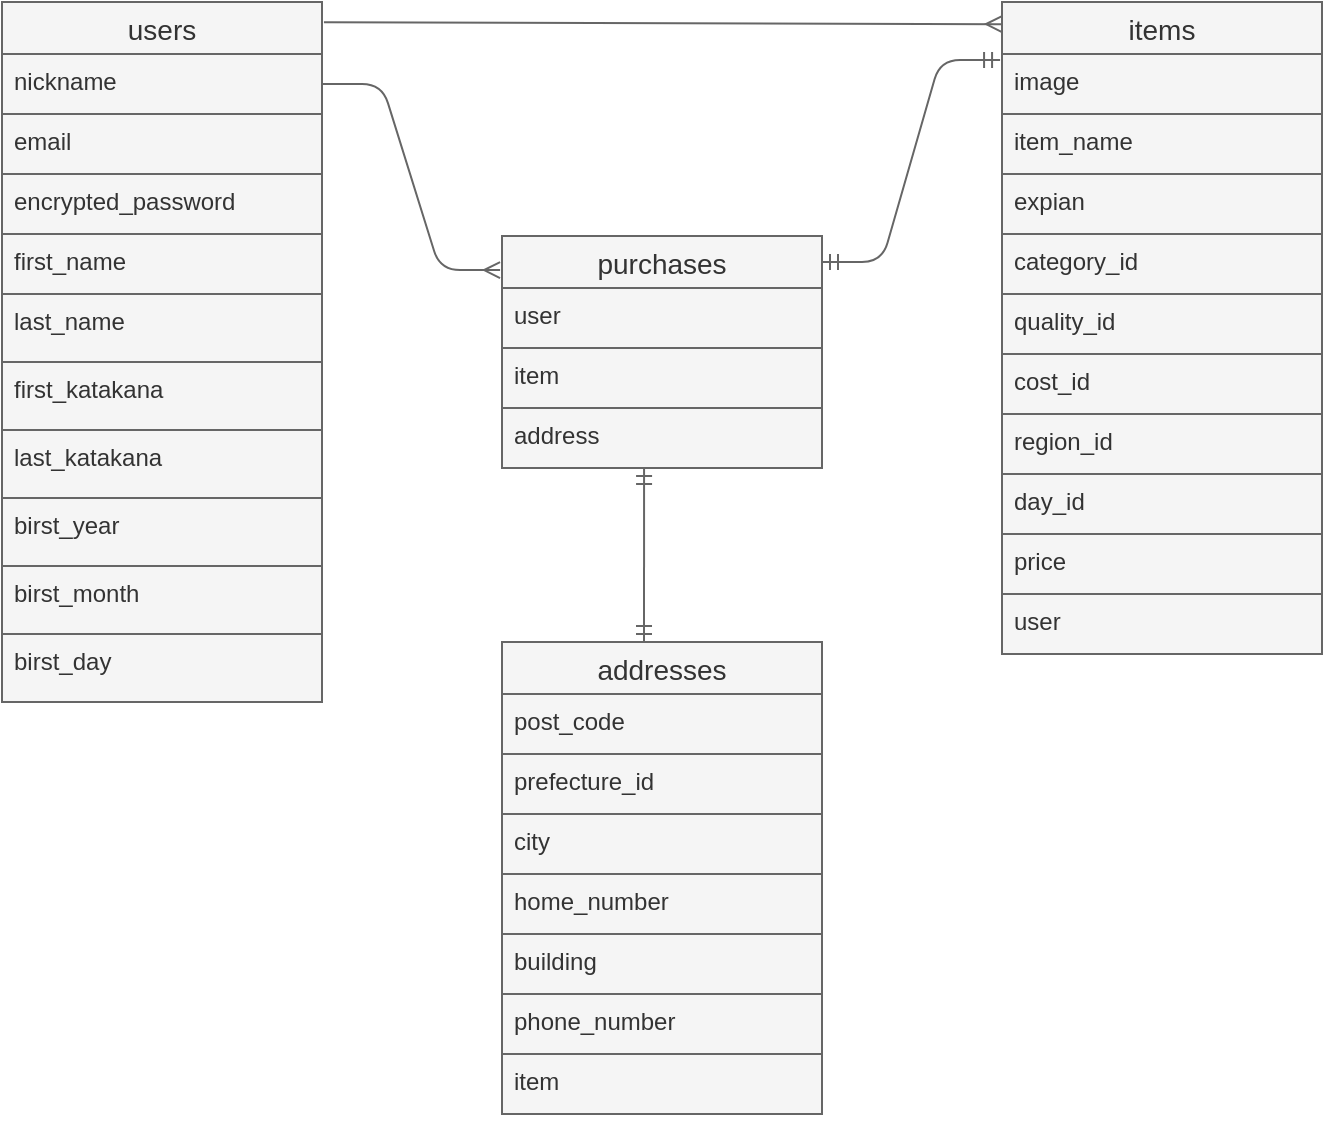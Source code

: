 <mxfile>
    <diagram id="81fW_L-Npjpoqmmok2EW" name="ページ1">
        <mxGraphModel dx="736" dy="568" grid="1" gridSize="10" guides="1" tooltips="1" connect="1" arrows="1" fold="1" page="1" pageScale="1" pageWidth="827" pageHeight="1169" background="#ffffff" math="0" shadow="0">
            <root>
                <mxCell id="0"/>
                <mxCell id="1" parent="0"/>
                <mxCell id="20" value="users" style="swimlane;fontStyle=0;childLayout=stackLayout;horizontal=1;startSize=26;horizontalStack=0;resizeParent=1;resizeParentMax=0;resizeLast=0;collapsible=1;marginBottom=0;align=center;fontSize=14;fillColor=#f5f5f5;fontColor=#333333;strokeColor=#666666;" vertex="1" parent="1">
                    <mxGeometry x="40" y="40" width="160" height="350" as="geometry"/>
                </mxCell>
                <mxCell id="21" value="nickname" style="text;strokeColor=#666666;fillColor=#f5f5f5;spacingLeft=4;spacingRight=4;overflow=hidden;rotatable=0;points=[[0,0.5],[1,0.5]];portConstraint=eastwest;fontSize=12;fontColor=#333333;" vertex="1" parent="20">
                    <mxGeometry y="26" width="160" height="30" as="geometry"/>
                </mxCell>
                <mxCell id="23" value="email" style="text;strokeColor=#666666;fillColor=#f5f5f5;spacingLeft=4;spacingRight=4;overflow=hidden;rotatable=0;points=[[0,0.5],[1,0.5]];portConstraint=eastwest;fontSize=12;fontColor=#333333;" vertex="1" parent="20">
                    <mxGeometry y="56" width="160" height="30" as="geometry"/>
                </mxCell>
                <mxCell id="30" value="encrypted_password " style="text;strokeColor=#666666;fillColor=#f5f5f5;spacingLeft=4;spacingRight=4;overflow=hidden;rotatable=0;points=[[0,0.5],[1,0.5]];portConstraint=eastwest;fontSize=12;fontColor=#333333;" vertex="1" parent="20">
                    <mxGeometry y="86" width="160" height="30" as="geometry"/>
                </mxCell>
                <mxCell id="33" value="first_name" style="text;strokeColor=#666666;fillColor=#f5f5f5;spacingLeft=4;spacingRight=4;overflow=hidden;rotatable=0;points=[[0,0.5],[1,0.5]];portConstraint=eastwest;fontSize=12;fontColor=#333333;" vertex="1" parent="20">
                    <mxGeometry y="116" width="160" height="30" as="geometry"/>
                </mxCell>
                <mxCell id="34" value="last_name" style="text;strokeColor=#666666;fillColor=#f5f5f5;spacingLeft=4;spacingRight=4;overflow=hidden;rotatable=0;points=[[0,0.5],[1,0.5]];portConstraint=eastwest;fontSize=12;fontColor=#333333;" vertex="1" parent="20">
                    <mxGeometry y="146" width="160" height="34" as="geometry"/>
                </mxCell>
                <mxCell id="36" value="first_katakana" style="text;strokeColor=#666666;fillColor=#f5f5f5;spacingLeft=4;spacingRight=4;overflow=hidden;rotatable=0;points=[[0,0.5],[1,0.5]];portConstraint=eastwest;fontSize=12;fontColor=#333333;" vertex="1" parent="20">
                    <mxGeometry y="180" width="160" height="34" as="geometry"/>
                </mxCell>
                <mxCell id="37" value="last_katakana" style="text;strokeColor=#666666;fillColor=#f5f5f5;spacingLeft=4;spacingRight=4;overflow=hidden;rotatable=0;points=[[0,0.5],[1,0.5]];portConstraint=eastwest;fontSize=12;fontColor=#333333;" vertex="1" parent="20">
                    <mxGeometry y="214" width="160" height="34" as="geometry"/>
                </mxCell>
                <mxCell id="38" value="birst_year" style="text;strokeColor=#666666;fillColor=#f5f5f5;spacingLeft=4;spacingRight=4;overflow=hidden;rotatable=0;points=[[0,0.5],[1,0.5]];portConstraint=eastwest;fontSize=12;fontColor=#333333;" vertex="1" parent="20">
                    <mxGeometry y="248" width="160" height="34" as="geometry"/>
                </mxCell>
                <mxCell id="39" value="birst_month" style="text;strokeColor=#666666;fillColor=#f5f5f5;spacingLeft=4;spacingRight=4;overflow=hidden;rotatable=0;points=[[0,0.5],[1,0.5]];portConstraint=eastwest;fontSize=12;fontColor=#333333;" vertex="1" parent="20">
                    <mxGeometry y="282" width="160" height="34" as="geometry"/>
                </mxCell>
                <mxCell id="40" value="birst_day" style="text;strokeColor=#666666;fillColor=#f5f5f5;spacingLeft=4;spacingRight=4;overflow=hidden;rotatable=0;points=[[0,0.5],[1,0.5]];portConstraint=eastwest;fontSize=12;fontColor=#333333;" vertex="1" parent="20">
                    <mxGeometry y="316" width="160" height="34" as="geometry"/>
                </mxCell>
                <mxCell id="41" value="items" style="swimlane;fontStyle=0;childLayout=stackLayout;horizontal=1;startSize=26;horizontalStack=0;resizeParent=1;resizeParentMax=0;resizeLast=0;collapsible=1;marginBottom=0;align=center;fontSize=14;strokeWidth=1;perimeterSpacing=0;flipH=0;flipV=0;fillColor=#f5f5f5;fontColor=#333333;strokeColor=#666666;" vertex="1" parent="1">
                    <mxGeometry x="540" y="40" width="160" height="326" as="geometry"/>
                </mxCell>
                <mxCell id="42" value="image" style="text;strokeColor=#666666;fillColor=#f5f5f5;spacingLeft=4;spacingRight=4;overflow=hidden;rotatable=0;points=[[0,0.5],[1,0.5]];portConstraint=eastwest;fontSize=12;fontColor=#333333;" vertex="1" parent="41">
                    <mxGeometry y="26" width="160" height="30" as="geometry"/>
                </mxCell>
                <mxCell id="43" value="item_name" style="text;strokeColor=#666666;fillColor=#f5f5f5;spacingLeft=4;spacingRight=4;overflow=hidden;rotatable=0;points=[[0,0.5],[1,0.5]];portConstraint=eastwest;fontSize=12;fontColor=#333333;" vertex="1" parent="41">
                    <mxGeometry y="56" width="160" height="30" as="geometry"/>
                </mxCell>
                <mxCell id="44" value="expian" style="text;strokeColor=#666666;fillColor=#f5f5f5;spacingLeft=4;spacingRight=4;overflow=hidden;rotatable=0;points=[[0,0.5],[1,0.5]];portConstraint=eastwest;fontSize=12;fontColor=#333333;" vertex="1" parent="41">
                    <mxGeometry y="86" width="160" height="30" as="geometry"/>
                </mxCell>
                <mxCell id="47" value="category_id" style="text;strokeColor=#666666;fillColor=#f5f5f5;spacingLeft=4;spacingRight=4;overflow=hidden;rotatable=0;points=[[0,0.5],[1,0.5]];portConstraint=eastwest;fontSize=12;fontColor=#333333;" vertex="1" parent="41">
                    <mxGeometry y="116" width="160" height="30" as="geometry"/>
                </mxCell>
                <mxCell id="48" value="quality_id" style="text;strokeColor=#666666;fillColor=#f5f5f5;spacingLeft=4;spacingRight=4;overflow=hidden;rotatable=0;points=[[0,0.5],[1,0.5]];portConstraint=eastwest;fontSize=12;fontColor=#333333;" vertex="1" parent="41">
                    <mxGeometry y="146" width="160" height="30" as="geometry"/>
                </mxCell>
                <mxCell id="49" value="cost_id" style="text;strokeColor=#666666;fillColor=#f5f5f5;spacingLeft=4;spacingRight=4;overflow=hidden;rotatable=0;points=[[0,0.5],[1,0.5]];portConstraint=eastwest;fontSize=12;fontColor=#333333;" vertex="1" parent="41">
                    <mxGeometry y="176" width="160" height="30" as="geometry"/>
                </mxCell>
                <mxCell id="50" value="region_id" style="text;strokeColor=#666666;fillColor=#f5f5f5;spacingLeft=4;spacingRight=4;overflow=hidden;rotatable=0;points=[[0,0.5],[1,0.5]];portConstraint=eastwest;fontSize=12;fontColor=#333333;" vertex="1" parent="41">
                    <mxGeometry y="206" width="160" height="30" as="geometry"/>
                </mxCell>
                <mxCell id="51" value="day_id" style="text;strokeColor=#666666;fillColor=#f5f5f5;spacingLeft=4;spacingRight=4;overflow=hidden;rotatable=0;points=[[0,0.5],[1,0.5]];portConstraint=eastwest;fontSize=12;fontColor=#333333;" vertex="1" parent="41">
                    <mxGeometry y="236" width="160" height="30" as="geometry"/>
                </mxCell>
                <mxCell id="52" value="price" style="text;strokeColor=#666666;fillColor=#f5f5f5;spacingLeft=4;spacingRight=4;overflow=hidden;rotatable=0;points=[[0,0.5],[1,0.5]];portConstraint=eastwest;fontSize=12;fontColor=#333333;" vertex="1" parent="41">
                    <mxGeometry y="266" width="160" height="30" as="geometry"/>
                </mxCell>
                <mxCell id="53" value="user" style="text;strokeColor=#666666;fillColor=#f5f5f5;spacingLeft=4;spacingRight=4;overflow=hidden;rotatable=0;points=[[0,0.5],[1,0.5]];portConstraint=eastwest;fontSize=12;fontColor=#333333;" vertex="1" parent="41">
                    <mxGeometry y="296" width="160" height="30" as="geometry"/>
                </mxCell>
                <mxCell id="57" value="purchases" style="swimlane;fontStyle=0;childLayout=stackLayout;horizontal=1;startSize=26;horizontalStack=0;resizeParent=1;resizeParentMax=0;resizeLast=0;collapsible=1;marginBottom=0;align=center;fontSize=14;fillColor=#f5f5f5;fontColor=#333333;strokeColor=#666666;" vertex="1" parent="1">
                    <mxGeometry x="290" y="157" width="160" height="116" as="geometry"/>
                </mxCell>
                <mxCell id="59" value="user" style="text;strokeColor=#666666;fillColor=#f5f5f5;spacingLeft=4;spacingRight=4;overflow=hidden;rotatable=0;points=[[0,0.5],[1,0.5]];portConstraint=eastwest;fontSize=12;fontColor=#333333;" vertex="1" parent="57">
                    <mxGeometry y="26" width="160" height="30" as="geometry"/>
                </mxCell>
                <mxCell id="60" value="item" style="text;strokeColor=#666666;fillColor=#f5f5f5;spacingLeft=4;spacingRight=4;overflow=hidden;rotatable=0;points=[[0,0.5],[1,0.5]];portConstraint=eastwest;fontSize=12;fontColor=#333333;" vertex="1" parent="57">
                    <mxGeometry y="56" width="160" height="30" as="geometry"/>
                </mxCell>
                <mxCell id="62" value="address" style="text;strokeColor=#666666;fillColor=#f5f5f5;spacingLeft=4;spacingRight=4;overflow=hidden;rotatable=0;points=[[0,0.5],[1,0.5]];portConstraint=eastwest;fontSize=12;fontColor=#333333;" vertex="1" parent="57">
                    <mxGeometry y="86" width="160" height="30" as="geometry"/>
                </mxCell>
                <mxCell id="66" value="addresses" style="swimlane;fontStyle=0;childLayout=stackLayout;horizontal=1;startSize=26;horizontalStack=0;resizeParent=1;resizeParentMax=0;resizeLast=0;collapsible=1;marginBottom=0;align=center;fontSize=14;fillColor=#f5f5f5;fontColor=#333333;strokeColor=#666666;" vertex="1" parent="1">
                    <mxGeometry x="290" y="360" width="160" height="236" as="geometry"/>
                </mxCell>
                <mxCell id="67" value="post_code" style="text;strokeColor=#666666;fillColor=#f5f5f5;spacingLeft=4;spacingRight=4;overflow=hidden;rotatable=0;points=[[0,0.5],[1,0.5]];portConstraint=eastwest;fontSize=12;fontColor=#333333;" vertex="1" parent="66">
                    <mxGeometry y="26" width="160" height="30" as="geometry"/>
                </mxCell>
                <mxCell id="69" value="prefecture_id" style="text;strokeColor=#666666;fillColor=#f5f5f5;spacingLeft=4;spacingRight=4;overflow=hidden;rotatable=0;points=[[0,0.5],[1,0.5]];portConstraint=eastwest;fontSize=12;fontColor=#333333;" vertex="1" parent="66">
                    <mxGeometry y="56" width="160" height="30" as="geometry"/>
                </mxCell>
                <mxCell id="72" value="city" style="text;strokeColor=#666666;fillColor=#f5f5f5;spacingLeft=4;spacingRight=4;overflow=hidden;rotatable=0;points=[[0,0.5],[1,0.5]];portConstraint=eastwest;fontSize=12;fontColor=#333333;" vertex="1" parent="66">
                    <mxGeometry y="86" width="160" height="30" as="geometry"/>
                </mxCell>
                <mxCell id="73" value="home_number" style="text;strokeColor=#666666;fillColor=#f5f5f5;spacingLeft=4;spacingRight=4;overflow=hidden;rotatable=0;points=[[0,0.5],[1,0.5]];portConstraint=eastwest;fontSize=12;fontColor=#333333;" vertex="1" parent="66">
                    <mxGeometry y="116" width="160" height="30" as="geometry"/>
                </mxCell>
                <mxCell id="74" value="building" style="text;strokeColor=#666666;fillColor=#f5f5f5;spacingLeft=4;spacingRight=4;overflow=hidden;rotatable=0;points=[[0,0.5],[1,0.5]];portConstraint=eastwest;fontSize=12;fontColor=#333333;" vertex="1" parent="66">
                    <mxGeometry y="146" width="160" height="30" as="geometry"/>
                </mxCell>
                <mxCell id="75" value="phone_number" style="text;strokeColor=#666666;fillColor=#f5f5f5;spacingLeft=4;spacingRight=4;overflow=hidden;rotatable=0;points=[[0,0.5],[1,0.5]];portConstraint=eastwest;fontSize=12;fontColor=#333333;" vertex="1" parent="66">
                    <mxGeometry y="176" width="160" height="30" as="geometry"/>
                </mxCell>
                <mxCell id="76" value="item" style="text;strokeColor=#666666;fillColor=#f5f5f5;spacingLeft=4;spacingRight=4;overflow=hidden;rotatable=0;points=[[0,0.5],[1,0.5]];portConstraint=eastwest;fontSize=12;fontColor=#333333;" vertex="1" parent="66">
                    <mxGeometry y="206" width="160" height="30" as="geometry"/>
                </mxCell>
                <mxCell id="80" value="" style="fontSize=12;html=1;endArrow=ERmandOne;startArrow=ERmandOne;entryX=0.444;entryY=1;entryDx=0;entryDy=0;entryPerimeter=0;fillColor=#f5f5f5;strokeColor=#666666;" edge="1" parent="1" target="62">
                    <mxGeometry width="100" height="100" relative="1" as="geometry">
                        <mxPoint x="361" y="360" as="sourcePoint"/>
                        <mxPoint x="370" y="280" as="targetPoint"/>
                    </mxGeometry>
                </mxCell>
                <mxCell id="85" value="" style="edgeStyle=entityRelationEdgeStyle;fontSize=12;html=1;endArrow=ERmany;exitX=1;exitY=0.5;exitDx=0;exitDy=0;entryX=-0.006;entryY=0.147;entryDx=0;entryDy=0;entryPerimeter=0;fillColor=#f5f5f5;strokeColor=#666666;" edge="1" parent="1" source="21" target="57">
                    <mxGeometry width="100" height="100" relative="1" as="geometry">
                        <mxPoint x="210" y="220" as="sourcePoint"/>
                        <mxPoint x="420" y="450" as="targetPoint"/>
                    </mxGeometry>
                </mxCell>
                <mxCell id="86" value="" style="fontSize=12;html=1;endArrow=ERmany;exitX=1.006;exitY=0.029;exitDx=0;exitDy=0;entryX=0;entryY=0.034;entryDx=0;entryDy=0;exitPerimeter=0;entryPerimeter=0;fillColor=#f5f5f5;strokeColor=#666666;" edge="1" parent="1" source="20" target="41">
                    <mxGeometry width="100" height="100" relative="1" as="geometry">
                        <mxPoint x="210" y="63" as="sourcePoint"/>
                        <mxPoint x="530" y="40" as="targetPoint"/>
                    </mxGeometry>
                </mxCell>
                <mxCell id="87" value="" style="edgeStyle=entityRelationEdgeStyle;fontSize=12;html=1;endArrow=ERmandOne;startArrow=ERmandOne;entryX=-0.006;entryY=0.1;entryDx=0;entryDy=0;entryPerimeter=0;fillColor=#f5f5f5;strokeColor=#666666;" edge="1" parent="1" target="42">
                    <mxGeometry width="100" height="100" relative="1" as="geometry">
                        <mxPoint x="450" y="170" as="sourcePoint"/>
                        <mxPoint x="540" y="70" as="targetPoint"/>
                    </mxGeometry>
                </mxCell>
            </root>
        </mxGraphModel>
    </diagram>
</mxfile>